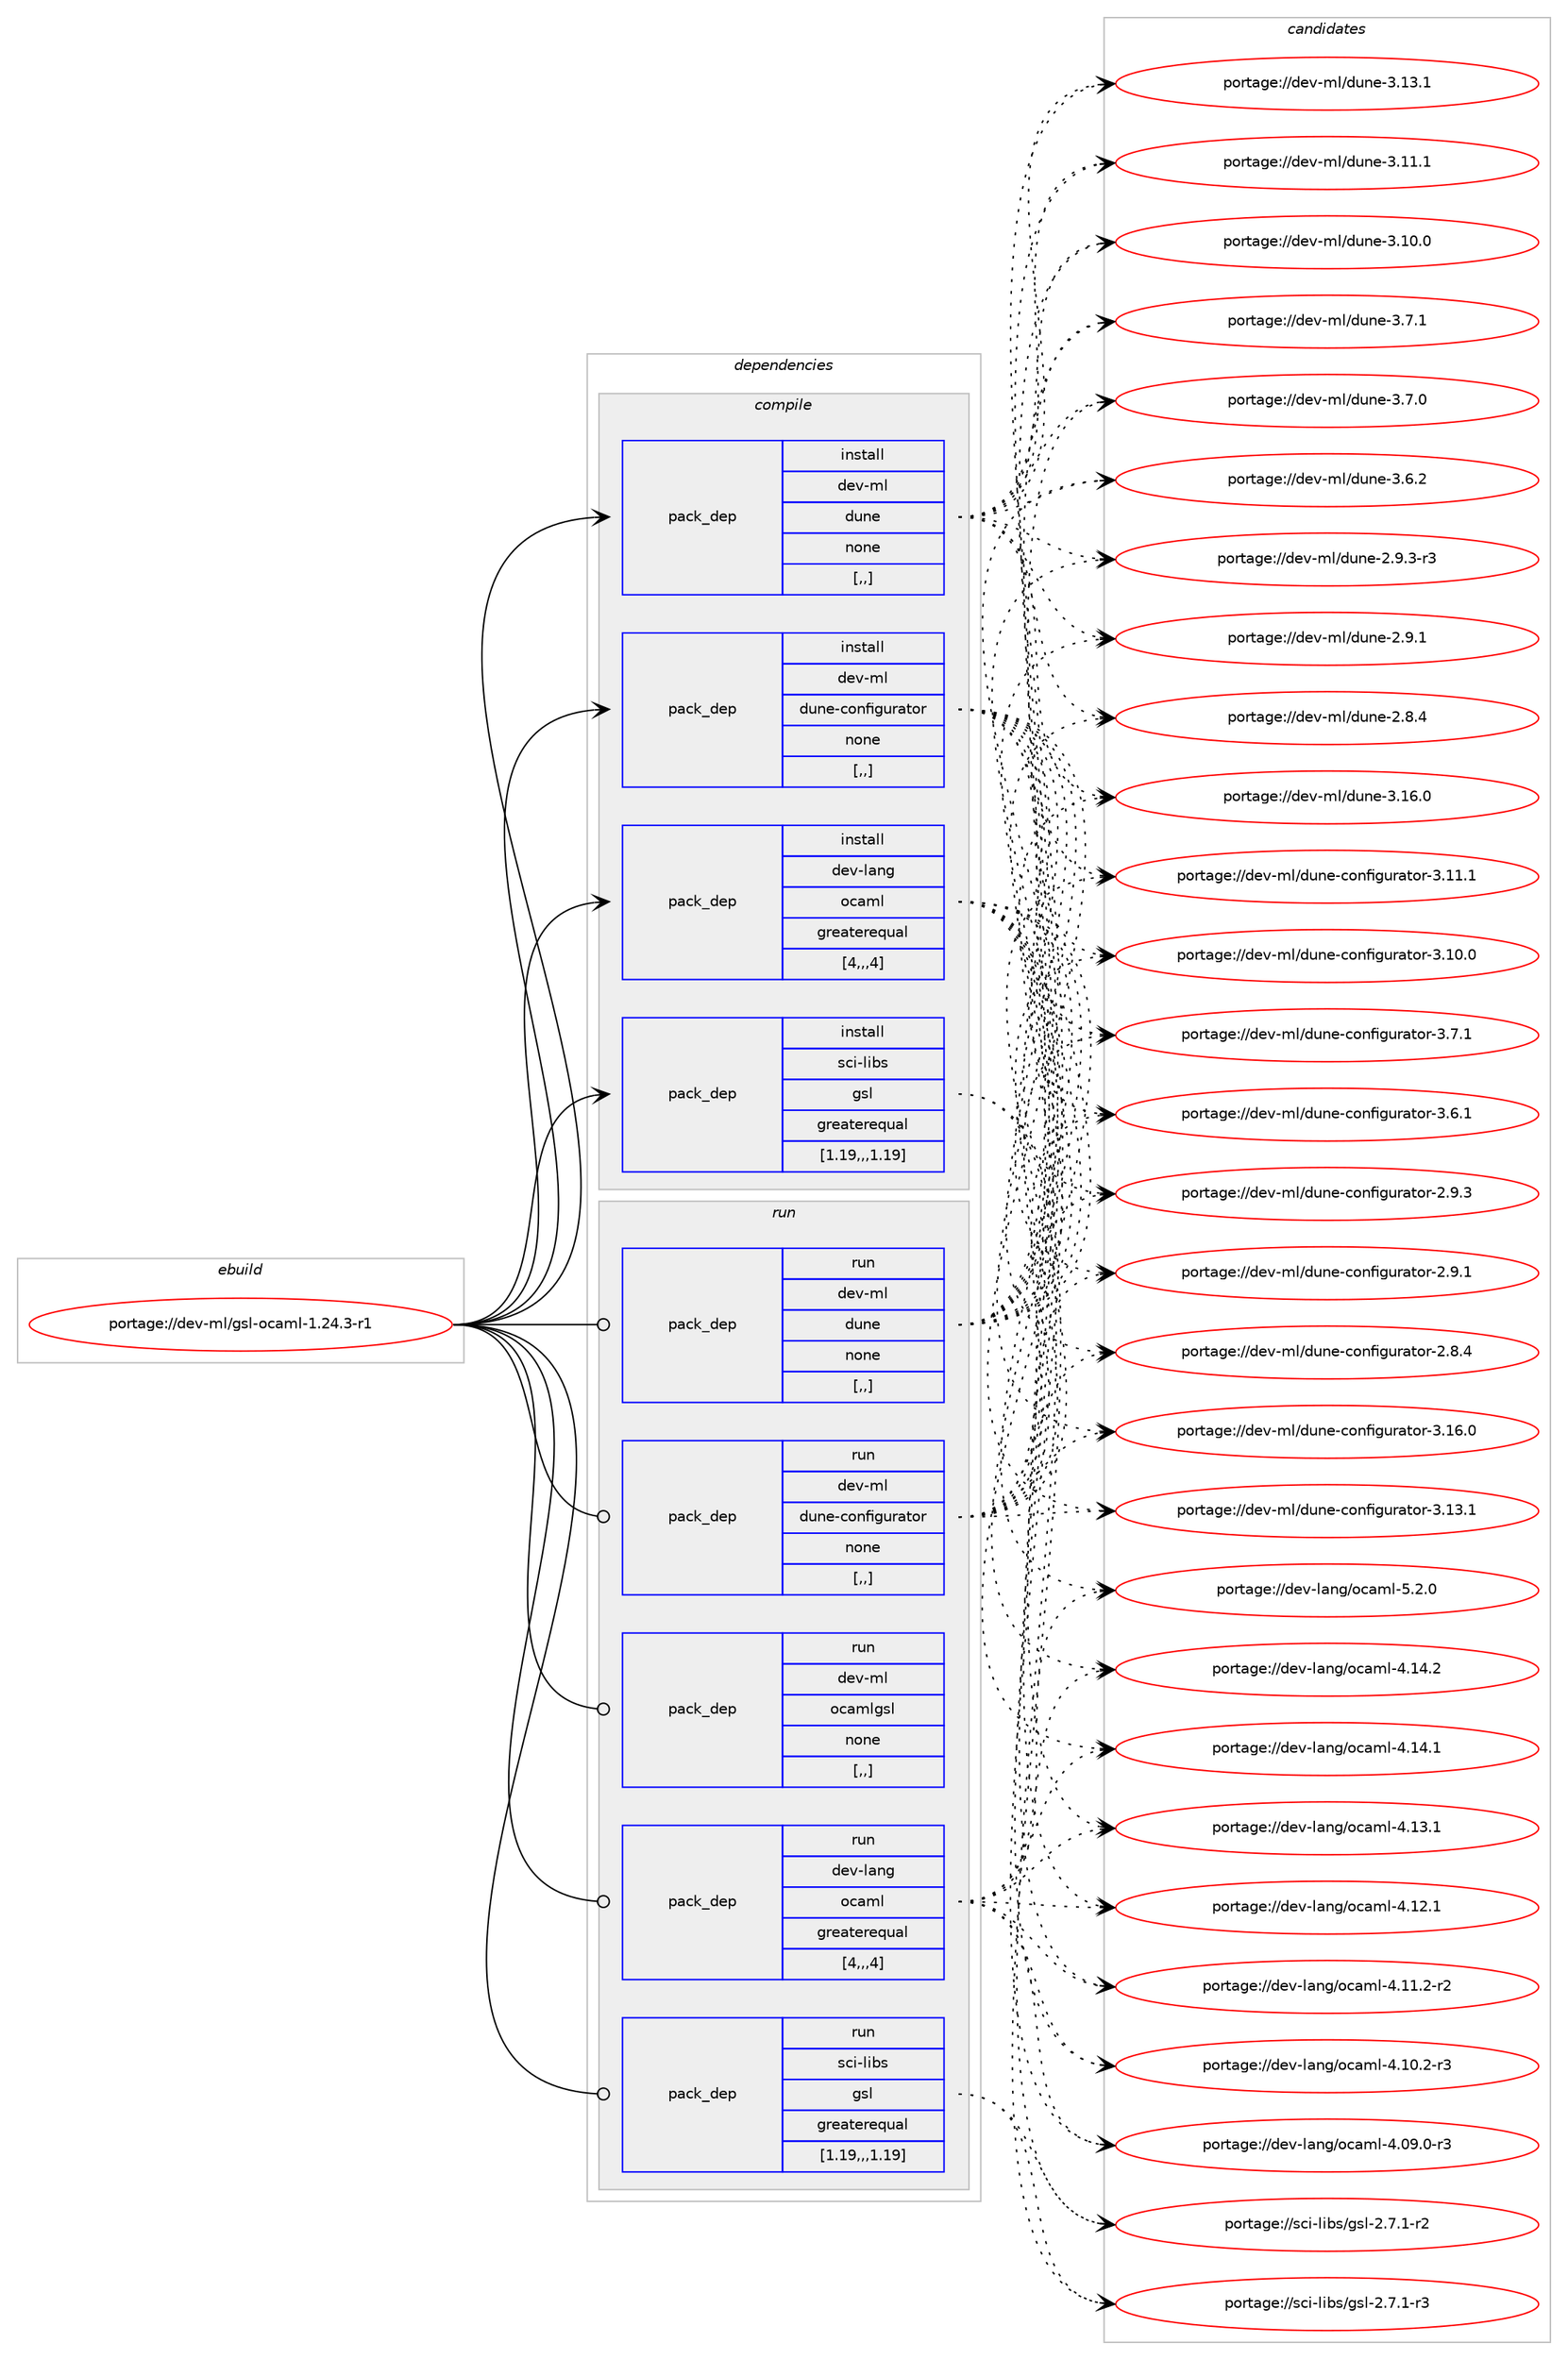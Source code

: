 digraph prolog {

# *************
# Graph options
# *************

newrank=true;
concentrate=true;
compound=true;
graph [rankdir=LR,fontname=Helvetica,fontsize=10,ranksep=1.5];#, ranksep=2.5, nodesep=0.2];
edge  [arrowhead=vee];
node  [fontname=Helvetica,fontsize=10];

# **********
# The ebuild
# **********

subgraph cluster_leftcol {
color=gray;
label=<<i>ebuild</i>>;
id [label="portage://dev-ml/gsl-ocaml-1.24.3-r1", color=red, width=4, href="../dev-ml/gsl-ocaml-1.24.3-r1.svg"];
}

# ****************
# The dependencies
# ****************

subgraph cluster_midcol {
color=gray;
label=<<i>dependencies</i>>;
subgraph cluster_compile {
fillcolor="#eeeeee";
style=filled;
label=<<i>compile</i>>;
subgraph pack89036 {
dependency119567 [label=<<TABLE BORDER="0" CELLBORDER="1" CELLSPACING="0" CELLPADDING="4" WIDTH="220"><TR><TD ROWSPAN="6" CELLPADDING="30">pack_dep</TD></TR><TR><TD WIDTH="110">install</TD></TR><TR><TD>dev-lang</TD></TR><TR><TD>ocaml</TD></TR><TR><TD>greaterequal</TD></TR><TR><TD>[4,,,4]</TD></TR></TABLE>>, shape=none, color=blue];
}
id:e -> dependency119567:w [weight=20,style="solid",arrowhead="vee"];
subgraph pack89037 {
dependency119568 [label=<<TABLE BORDER="0" CELLBORDER="1" CELLSPACING="0" CELLPADDING="4" WIDTH="220"><TR><TD ROWSPAN="6" CELLPADDING="30">pack_dep</TD></TR><TR><TD WIDTH="110">install</TD></TR><TR><TD>dev-ml</TD></TR><TR><TD>dune</TD></TR><TR><TD>none</TD></TR><TR><TD>[,,]</TD></TR></TABLE>>, shape=none, color=blue];
}
id:e -> dependency119568:w [weight=20,style="solid",arrowhead="vee"];
subgraph pack89038 {
dependency119569 [label=<<TABLE BORDER="0" CELLBORDER="1" CELLSPACING="0" CELLPADDING="4" WIDTH="220"><TR><TD ROWSPAN="6" CELLPADDING="30">pack_dep</TD></TR><TR><TD WIDTH="110">install</TD></TR><TR><TD>dev-ml</TD></TR><TR><TD>dune-configurator</TD></TR><TR><TD>none</TD></TR><TR><TD>[,,]</TD></TR></TABLE>>, shape=none, color=blue];
}
id:e -> dependency119569:w [weight=20,style="solid",arrowhead="vee"];
subgraph pack89039 {
dependency119570 [label=<<TABLE BORDER="0" CELLBORDER="1" CELLSPACING="0" CELLPADDING="4" WIDTH="220"><TR><TD ROWSPAN="6" CELLPADDING="30">pack_dep</TD></TR><TR><TD WIDTH="110">install</TD></TR><TR><TD>sci-libs</TD></TR><TR><TD>gsl</TD></TR><TR><TD>greaterequal</TD></TR><TR><TD>[1.19,,,1.19]</TD></TR></TABLE>>, shape=none, color=blue];
}
id:e -> dependency119570:w [weight=20,style="solid",arrowhead="vee"];
}
subgraph cluster_compileandrun {
fillcolor="#eeeeee";
style=filled;
label=<<i>compile and run</i>>;
}
subgraph cluster_run {
fillcolor="#eeeeee";
style=filled;
label=<<i>run</i>>;
subgraph pack89040 {
dependency119571 [label=<<TABLE BORDER="0" CELLBORDER="1" CELLSPACING="0" CELLPADDING="4" WIDTH="220"><TR><TD ROWSPAN="6" CELLPADDING="30">pack_dep</TD></TR><TR><TD WIDTH="110">run</TD></TR><TR><TD>dev-lang</TD></TR><TR><TD>ocaml</TD></TR><TR><TD>greaterequal</TD></TR><TR><TD>[4,,,4]</TD></TR></TABLE>>, shape=none, color=blue];
}
id:e -> dependency119571:w [weight=20,style="solid",arrowhead="odot"];
subgraph pack89041 {
dependency119572 [label=<<TABLE BORDER="0" CELLBORDER="1" CELLSPACING="0" CELLPADDING="4" WIDTH="220"><TR><TD ROWSPAN="6" CELLPADDING="30">pack_dep</TD></TR><TR><TD WIDTH="110">run</TD></TR><TR><TD>dev-ml</TD></TR><TR><TD>dune</TD></TR><TR><TD>none</TD></TR><TR><TD>[,,]</TD></TR></TABLE>>, shape=none, color=blue];
}
id:e -> dependency119572:w [weight=20,style="solid",arrowhead="odot"];
subgraph pack89042 {
dependency119573 [label=<<TABLE BORDER="0" CELLBORDER="1" CELLSPACING="0" CELLPADDING="4" WIDTH="220"><TR><TD ROWSPAN="6" CELLPADDING="30">pack_dep</TD></TR><TR><TD WIDTH="110">run</TD></TR><TR><TD>dev-ml</TD></TR><TR><TD>dune-configurator</TD></TR><TR><TD>none</TD></TR><TR><TD>[,,]</TD></TR></TABLE>>, shape=none, color=blue];
}
id:e -> dependency119573:w [weight=20,style="solid",arrowhead="odot"];
subgraph pack89043 {
dependency119574 [label=<<TABLE BORDER="0" CELLBORDER="1" CELLSPACING="0" CELLPADDING="4" WIDTH="220"><TR><TD ROWSPAN="6" CELLPADDING="30">pack_dep</TD></TR><TR><TD WIDTH="110">run</TD></TR><TR><TD>sci-libs</TD></TR><TR><TD>gsl</TD></TR><TR><TD>greaterequal</TD></TR><TR><TD>[1.19,,,1.19]</TD></TR></TABLE>>, shape=none, color=blue];
}
id:e -> dependency119574:w [weight=20,style="solid",arrowhead="odot"];
subgraph pack89044 {
dependency119575 [label=<<TABLE BORDER="0" CELLBORDER="1" CELLSPACING="0" CELLPADDING="4" WIDTH="220"><TR><TD ROWSPAN="6" CELLPADDING="30">pack_dep</TD></TR><TR><TD WIDTH="110">run</TD></TR><TR><TD>dev-ml</TD></TR><TR><TD>ocamlgsl</TD></TR><TR><TD>none</TD></TR><TR><TD>[,,]</TD></TR></TABLE>>, shape=none, color=blue];
}
id:e -> dependency119575:w [weight=20,style="solid",arrowhead="odot"];
}
}

# **************
# The candidates
# **************

subgraph cluster_choices {
rank=same;
color=gray;
label=<<i>candidates</i>>;

subgraph choice89036 {
color=black;
nodesep=1;
choice1001011184510897110103471119997109108455346504648 [label="portage://dev-lang/ocaml-5.2.0", color=red, width=4,href="../dev-lang/ocaml-5.2.0.svg"];
choice100101118451089711010347111999710910845524649524650 [label="portage://dev-lang/ocaml-4.14.2", color=red, width=4,href="../dev-lang/ocaml-4.14.2.svg"];
choice100101118451089711010347111999710910845524649524649 [label="portage://dev-lang/ocaml-4.14.1", color=red, width=4,href="../dev-lang/ocaml-4.14.1.svg"];
choice100101118451089711010347111999710910845524649514649 [label="portage://dev-lang/ocaml-4.13.1", color=red, width=4,href="../dev-lang/ocaml-4.13.1.svg"];
choice100101118451089711010347111999710910845524649504649 [label="portage://dev-lang/ocaml-4.12.1", color=red, width=4,href="../dev-lang/ocaml-4.12.1.svg"];
choice1001011184510897110103471119997109108455246494946504511450 [label="portage://dev-lang/ocaml-4.11.2-r2", color=red, width=4,href="../dev-lang/ocaml-4.11.2-r2.svg"];
choice1001011184510897110103471119997109108455246494846504511451 [label="portage://dev-lang/ocaml-4.10.2-r3", color=red, width=4,href="../dev-lang/ocaml-4.10.2-r3.svg"];
choice1001011184510897110103471119997109108455246485746484511451 [label="portage://dev-lang/ocaml-4.09.0-r3", color=red, width=4,href="../dev-lang/ocaml-4.09.0-r3.svg"];
dependency119567:e -> choice1001011184510897110103471119997109108455346504648:w [style=dotted,weight="100"];
dependency119567:e -> choice100101118451089711010347111999710910845524649524650:w [style=dotted,weight="100"];
dependency119567:e -> choice100101118451089711010347111999710910845524649524649:w [style=dotted,weight="100"];
dependency119567:e -> choice100101118451089711010347111999710910845524649514649:w [style=dotted,weight="100"];
dependency119567:e -> choice100101118451089711010347111999710910845524649504649:w [style=dotted,weight="100"];
dependency119567:e -> choice1001011184510897110103471119997109108455246494946504511450:w [style=dotted,weight="100"];
dependency119567:e -> choice1001011184510897110103471119997109108455246494846504511451:w [style=dotted,weight="100"];
dependency119567:e -> choice1001011184510897110103471119997109108455246485746484511451:w [style=dotted,weight="100"];
}
subgraph choice89037 {
color=black;
nodesep=1;
choice100101118451091084710011711010145514649544648 [label="portage://dev-ml/dune-3.16.0", color=red, width=4,href="../dev-ml/dune-3.16.0.svg"];
choice100101118451091084710011711010145514649514649 [label="portage://dev-ml/dune-3.13.1", color=red, width=4,href="../dev-ml/dune-3.13.1.svg"];
choice100101118451091084710011711010145514649494649 [label="portage://dev-ml/dune-3.11.1", color=red, width=4,href="../dev-ml/dune-3.11.1.svg"];
choice100101118451091084710011711010145514649484648 [label="portage://dev-ml/dune-3.10.0", color=red, width=4,href="../dev-ml/dune-3.10.0.svg"];
choice1001011184510910847100117110101455146554649 [label="portage://dev-ml/dune-3.7.1", color=red, width=4,href="../dev-ml/dune-3.7.1.svg"];
choice1001011184510910847100117110101455146554648 [label="portage://dev-ml/dune-3.7.0", color=red, width=4,href="../dev-ml/dune-3.7.0.svg"];
choice1001011184510910847100117110101455146544650 [label="portage://dev-ml/dune-3.6.2", color=red, width=4,href="../dev-ml/dune-3.6.2.svg"];
choice10010111845109108471001171101014550465746514511451 [label="portage://dev-ml/dune-2.9.3-r3", color=red, width=4,href="../dev-ml/dune-2.9.3-r3.svg"];
choice1001011184510910847100117110101455046574649 [label="portage://dev-ml/dune-2.9.1", color=red, width=4,href="../dev-ml/dune-2.9.1.svg"];
choice1001011184510910847100117110101455046564652 [label="portage://dev-ml/dune-2.8.4", color=red, width=4,href="../dev-ml/dune-2.8.4.svg"];
dependency119568:e -> choice100101118451091084710011711010145514649544648:w [style=dotted,weight="100"];
dependency119568:e -> choice100101118451091084710011711010145514649514649:w [style=dotted,weight="100"];
dependency119568:e -> choice100101118451091084710011711010145514649494649:w [style=dotted,weight="100"];
dependency119568:e -> choice100101118451091084710011711010145514649484648:w [style=dotted,weight="100"];
dependency119568:e -> choice1001011184510910847100117110101455146554649:w [style=dotted,weight="100"];
dependency119568:e -> choice1001011184510910847100117110101455146554648:w [style=dotted,weight="100"];
dependency119568:e -> choice1001011184510910847100117110101455146544650:w [style=dotted,weight="100"];
dependency119568:e -> choice10010111845109108471001171101014550465746514511451:w [style=dotted,weight="100"];
dependency119568:e -> choice1001011184510910847100117110101455046574649:w [style=dotted,weight="100"];
dependency119568:e -> choice1001011184510910847100117110101455046564652:w [style=dotted,weight="100"];
}
subgraph choice89038 {
color=black;
nodesep=1;
choice100101118451091084710011711010145991111101021051031171149711611111445514649544648 [label="portage://dev-ml/dune-configurator-3.16.0", color=red, width=4,href="../dev-ml/dune-configurator-3.16.0.svg"];
choice100101118451091084710011711010145991111101021051031171149711611111445514649514649 [label="portage://dev-ml/dune-configurator-3.13.1", color=red, width=4,href="../dev-ml/dune-configurator-3.13.1.svg"];
choice100101118451091084710011711010145991111101021051031171149711611111445514649494649 [label="portage://dev-ml/dune-configurator-3.11.1", color=red, width=4,href="../dev-ml/dune-configurator-3.11.1.svg"];
choice100101118451091084710011711010145991111101021051031171149711611111445514649484648 [label="portage://dev-ml/dune-configurator-3.10.0", color=red, width=4,href="../dev-ml/dune-configurator-3.10.0.svg"];
choice1001011184510910847100117110101459911111010210510311711497116111114455146554649 [label="portage://dev-ml/dune-configurator-3.7.1", color=red, width=4,href="../dev-ml/dune-configurator-3.7.1.svg"];
choice1001011184510910847100117110101459911111010210510311711497116111114455146544649 [label="portage://dev-ml/dune-configurator-3.6.1", color=red, width=4,href="../dev-ml/dune-configurator-3.6.1.svg"];
choice1001011184510910847100117110101459911111010210510311711497116111114455046574651 [label="portage://dev-ml/dune-configurator-2.9.3", color=red, width=4,href="../dev-ml/dune-configurator-2.9.3.svg"];
choice1001011184510910847100117110101459911111010210510311711497116111114455046574649 [label="portage://dev-ml/dune-configurator-2.9.1", color=red, width=4,href="../dev-ml/dune-configurator-2.9.1.svg"];
choice1001011184510910847100117110101459911111010210510311711497116111114455046564652 [label="portage://dev-ml/dune-configurator-2.8.4", color=red, width=4,href="../dev-ml/dune-configurator-2.8.4.svg"];
dependency119569:e -> choice100101118451091084710011711010145991111101021051031171149711611111445514649544648:w [style=dotted,weight="100"];
dependency119569:e -> choice100101118451091084710011711010145991111101021051031171149711611111445514649514649:w [style=dotted,weight="100"];
dependency119569:e -> choice100101118451091084710011711010145991111101021051031171149711611111445514649494649:w [style=dotted,weight="100"];
dependency119569:e -> choice100101118451091084710011711010145991111101021051031171149711611111445514649484648:w [style=dotted,weight="100"];
dependency119569:e -> choice1001011184510910847100117110101459911111010210510311711497116111114455146554649:w [style=dotted,weight="100"];
dependency119569:e -> choice1001011184510910847100117110101459911111010210510311711497116111114455146544649:w [style=dotted,weight="100"];
dependency119569:e -> choice1001011184510910847100117110101459911111010210510311711497116111114455046574651:w [style=dotted,weight="100"];
dependency119569:e -> choice1001011184510910847100117110101459911111010210510311711497116111114455046574649:w [style=dotted,weight="100"];
dependency119569:e -> choice1001011184510910847100117110101459911111010210510311711497116111114455046564652:w [style=dotted,weight="100"];
}
subgraph choice89039 {
color=black;
nodesep=1;
choice115991054510810598115471031151084550465546494511451 [label="portage://sci-libs/gsl-2.7.1-r3", color=red, width=4,href="../sci-libs/gsl-2.7.1-r3.svg"];
choice115991054510810598115471031151084550465546494511450 [label="portage://sci-libs/gsl-2.7.1-r2", color=red, width=4,href="../sci-libs/gsl-2.7.1-r2.svg"];
dependency119570:e -> choice115991054510810598115471031151084550465546494511451:w [style=dotted,weight="100"];
dependency119570:e -> choice115991054510810598115471031151084550465546494511450:w [style=dotted,weight="100"];
}
subgraph choice89040 {
color=black;
nodesep=1;
choice1001011184510897110103471119997109108455346504648 [label="portage://dev-lang/ocaml-5.2.0", color=red, width=4,href="../dev-lang/ocaml-5.2.0.svg"];
choice100101118451089711010347111999710910845524649524650 [label="portage://dev-lang/ocaml-4.14.2", color=red, width=4,href="../dev-lang/ocaml-4.14.2.svg"];
choice100101118451089711010347111999710910845524649524649 [label="portage://dev-lang/ocaml-4.14.1", color=red, width=4,href="../dev-lang/ocaml-4.14.1.svg"];
choice100101118451089711010347111999710910845524649514649 [label="portage://dev-lang/ocaml-4.13.1", color=red, width=4,href="../dev-lang/ocaml-4.13.1.svg"];
choice100101118451089711010347111999710910845524649504649 [label="portage://dev-lang/ocaml-4.12.1", color=red, width=4,href="../dev-lang/ocaml-4.12.1.svg"];
choice1001011184510897110103471119997109108455246494946504511450 [label="portage://dev-lang/ocaml-4.11.2-r2", color=red, width=4,href="../dev-lang/ocaml-4.11.2-r2.svg"];
choice1001011184510897110103471119997109108455246494846504511451 [label="portage://dev-lang/ocaml-4.10.2-r3", color=red, width=4,href="../dev-lang/ocaml-4.10.2-r3.svg"];
choice1001011184510897110103471119997109108455246485746484511451 [label="portage://dev-lang/ocaml-4.09.0-r3", color=red, width=4,href="../dev-lang/ocaml-4.09.0-r3.svg"];
dependency119571:e -> choice1001011184510897110103471119997109108455346504648:w [style=dotted,weight="100"];
dependency119571:e -> choice100101118451089711010347111999710910845524649524650:w [style=dotted,weight="100"];
dependency119571:e -> choice100101118451089711010347111999710910845524649524649:w [style=dotted,weight="100"];
dependency119571:e -> choice100101118451089711010347111999710910845524649514649:w [style=dotted,weight="100"];
dependency119571:e -> choice100101118451089711010347111999710910845524649504649:w [style=dotted,weight="100"];
dependency119571:e -> choice1001011184510897110103471119997109108455246494946504511450:w [style=dotted,weight="100"];
dependency119571:e -> choice1001011184510897110103471119997109108455246494846504511451:w [style=dotted,weight="100"];
dependency119571:e -> choice1001011184510897110103471119997109108455246485746484511451:w [style=dotted,weight="100"];
}
subgraph choice89041 {
color=black;
nodesep=1;
choice100101118451091084710011711010145514649544648 [label="portage://dev-ml/dune-3.16.0", color=red, width=4,href="../dev-ml/dune-3.16.0.svg"];
choice100101118451091084710011711010145514649514649 [label="portage://dev-ml/dune-3.13.1", color=red, width=4,href="../dev-ml/dune-3.13.1.svg"];
choice100101118451091084710011711010145514649494649 [label="portage://dev-ml/dune-3.11.1", color=red, width=4,href="../dev-ml/dune-3.11.1.svg"];
choice100101118451091084710011711010145514649484648 [label="portage://dev-ml/dune-3.10.0", color=red, width=4,href="../dev-ml/dune-3.10.0.svg"];
choice1001011184510910847100117110101455146554649 [label="portage://dev-ml/dune-3.7.1", color=red, width=4,href="../dev-ml/dune-3.7.1.svg"];
choice1001011184510910847100117110101455146554648 [label="portage://dev-ml/dune-3.7.0", color=red, width=4,href="../dev-ml/dune-3.7.0.svg"];
choice1001011184510910847100117110101455146544650 [label="portage://dev-ml/dune-3.6.2", color=red, width=4,href="../dev-ml/dune-3.6.2.svg"];
choice10010111845109108471001171101014550465746514511451 [label="portage://dev-ml/dune-2.9.3-r3", color=red, width=4,href="../dev-ml/dune-2.9.3-r3.svg"];
choice1001011184510910847100117110101455046574649 [label="portage://dev-ml/dune-2.9.1", color=red, width=4,href="../dev-ml/dune-2.9.1.svg"];
choice1001011184510910847100117110101455046564652 [label="portage://dev-ml/dune-2.8.4", color=red, width=4,href="../dev-ml/dune-2.8.4.svg"];
dependency119572:e -> choice100101118451091084710011711010145514649544648:w [style=dotted,weight="100"];
dependency119572:e -> choice100101118451091084710011711010145514649514649:w [style=dotted,weight="100"];
dependency119572:e -> choice100101118451091084710011711010145514649494649:w [style=dotted,weight="100"];
dependency119572:e -> choice100101118451091084710011711010145514649484648:w [style=dotted,weight="100"];
dependency119572:e -> choice1001011184510910847100117110101455146554649:w [style=dotted,weight="100"];
dependency119572:e -> choice1001011184510910847100117110101455146554648:w [style=dotted,weight="100"];
dependency119572:e -> choice1001011184510910847100117110101455146544650:w [style=dotted,weight="100"];
dependency119572:e -> choice10010111845109108471001171101014550465746514511451:w [style=dotted,weight="100"];
dependency119572:e -> choice1001011184510910847100117110101455046574649:w [style=dotted,weight="100"];
dependency119572:e -> choice1001011184510910847100117110101455046564652:w [style=dotted,weight="100"];
}
subgraph choice89042 {
color=black;
nodesep=1;
choice100101118451091084710011711010145991111101021051031171149711611111445514649544648 [label="portage://dev-ml/dune-configurator-3.16.0", color=red, width=4,href="../dev-ml/dune-configurator-3.16.0.svg"];
choice100101118451091084710011711010145991111101021051031171149711611111445514649514649 [label="portage://dev-ml/dune-configurator-3.13.1", color=red, width=4,href="../dev-ml/dune-configurator-3.13.1.svg"];
choice100101118451091084710011711010145991111101021051031171149711611111445514649494649 [label="portage://dev-ml/dune-configurator-3.11.1", color=red, width=4,href="../dev-ml/dune-configurator-3.11.1.svg"];
choice100101118451091084710011711010145991111101021051031171149711611111445514649484648 [label="portage://dev-ml/dune-configurator-3.10.0", color=red, width=4,href="../dev-ml/dune-configurator-3.10.0.svg"];
choice1001011184510910847100117110101459911111010210510311711497116111114455146554649 [label="portage://dev-ml/dune-configurator-3.7.1", color=red, width=4,href="../dev-ml/dune-configurator-3.7.1.svg"];
choice1001011184510910847100117110101459911111010210510311711497116111114455146544649 [label="portage://dev-ml/dune-configurator-3.6.1", color=red, width=4,href="../dev-ml/dune-configurator-3.6.1.svg"];
choice1001011184510910847100117110101459911111010210510311711497116111114455046574651 [label="portage://dev-ml/dune-configurator-2.9.3", color=red, width=4,href="../dev-ml/dune-configurator-2.9.3.svg"];
choice1001011184510910847100117110101459911111010210510311711497116111114455046574649 [label="portage://dev-ml/dune-configurator-2.9.1", color=red, width=4,href="../dev-ml/dune-configurator-2.9.1.svg"];
choice1001011184510910847100117110101459911111010210510311711497116111114455046564652 [label="portage://dev-ml/dune-configurator-2.8.4", color=red, width=4,href="../dev-ml/dune-configurator-2.8.4.svg"];
dependency119573:e -> choice100101118451091084710011711010145991111101021051031171149711611111445514649544648:w [style=dotted,weight="100"];
dependency119573:e -> choice100101118451091084710011711010145991111101021051031171149711611111445514649514649:w [style=dotted,weight="100"];
dependency119573:e -> choice100101118451091084710011711010145991111101021051031171149711611111445514649494649:w [style=dotted,weight="100"];
dependency119573:e -> choice100101118451091084710011711010145991111101021051031171149711611111445514649484648:w [style=dotted,weight="100"];
dependency119573:e -> choice1001011184510910847100117110101459911111010210510311711497116111114455146554649:w [style=dotted,weight="100"];
dependency119573:e -> choice1001011184510910847100117110101459911111010210510311711497116111114455146544649:w [style=dotted,weight="100"];
dependency119573:e -> choice1001011184510910847100117110101459911111010210510311711497116111114455046574651:w [style=dotted,weight="100"];
dependency119573:e -> choice1001011184510910847100117110101459911111010210510311711497116111114455046574649:w [style=dotted,weight="100"];
dependency119573:e -> choice1001011184510910847100117110101459911111010210510311711497116111114455046564652:w [style=dotted,weight="100"];
}
subgraph choice89043 {
color=black;
nodesep=1;
choice115991054510810598115471031151084550465546494511451 [label="portage://sci-libs/gsl-2.7.1-r3", color=red, width=4,href="../sci-libs/gsl-2.7.1-r3.svg"];
choice115991054510810598115471031151084550465546494511450 [label="portage://sci-libs/gsl-2.7.1-r2", color=red, width=4,href="../sci-libs/gsl-2.7.1-r2.svg"];
dependency119574:e -> choice115991054510810598115471031151084550465546494511451:w [style=dotted,weight="100"];
dependency119574:e -> choice115991054510810598115471031151084550465546494511450:w [style=dotted,weight="100"];
}
subgraph choice89044 {
color=black;
nodesep=1;
}
}

}

